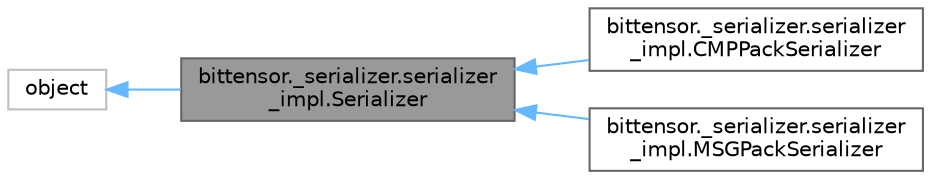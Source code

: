 digraph "bittensor._serializer.serializer_impl.Serializer"
{
 // LATEX_PDF_SIZE
  bgcolor="transparent";
  edge [fontname=Helvetica,fontsize=10,labelfontname=Helvetica,labelfontsize=10];
  node [fontname=Helvetica,fontsize=10,shape=box,height=0.2,width=0.4];
  rankdir="LR";
  Node1 [label="bittensor._serializer.serializer\l_impl.Serializer",height=0.2,width=0.4,color="gray40", fillcolor="grey60", style="filled", fontcolor="black",tooltip=" "];
  Node2 -> Node1 [dir="back",color="steelblue1",style="solid"];
  Node2 [label="object",height=0.2,width=0.4,color="grey75", fillcolor="white", style="filled",tooltip=" "];
  Node1 -> Node3 [dir="back",color="steelblue1",style="solid"];
  Node3 [label="bittensor._serializer.serializer\l_impl.CMPPackSerializer",height=0.2,width=0.4,color="gray40", fillcolor="white", style="filled",URL="$classbittensor_1_1__serializer_1_1serializer__impl_1_1_c_m_p_pack_serializer.html",tooltip=" "];
  Node1 -> Node4 [dir="back",color="steelblue1",style="solid"];
  Node4 [label="bittensor._serializer.serializer\l_impl.MSGPackSerializer",height=0.2,width=0.4,color="gray40", fillcolor="white", style="filled",URL="$classbittensor_1_1__serializer_1_1serializer__impl_1_1_m_s_g_pack_serializer.html",tooltip=" "];
}

